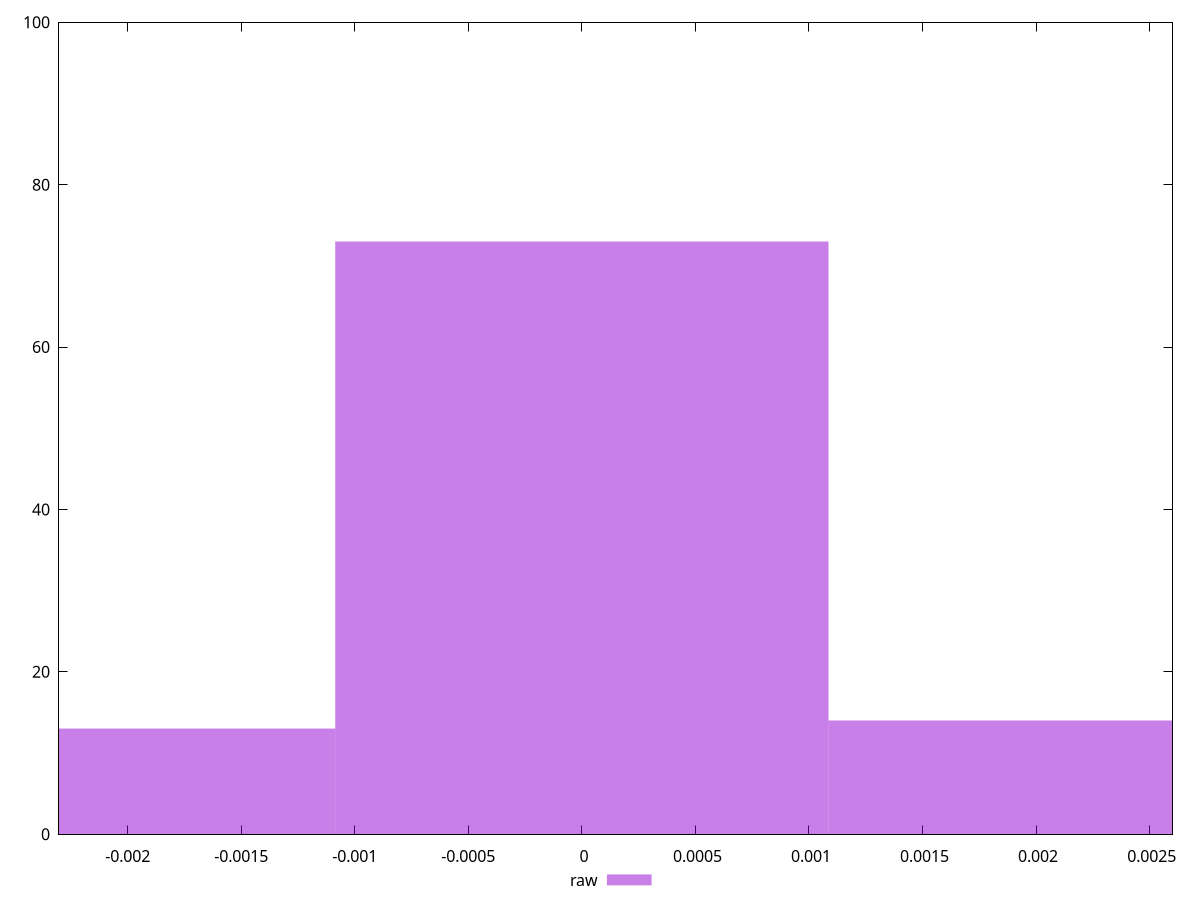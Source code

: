 reset

$raw <<EOF
0 73
0.002171860985368143 14
-0.002171860985368143 13
EOF

set key outside below
set boxwidth 0.002171860985368143
set xrange [-0.002302171884089119:0.002600460519521401]
set yrange [0:100]
set trange [0:100]
set style fill transparent solid 0.5 noborder
set terminal svg size 640, 490 enhanced background rgb 'white'
set output "report_00013_2021-02-09T12-04-24.940Z/meta/pScore-difference/samples/pages/raw/histogram.svg"

plot $raw title "raw" with boxes

reset
